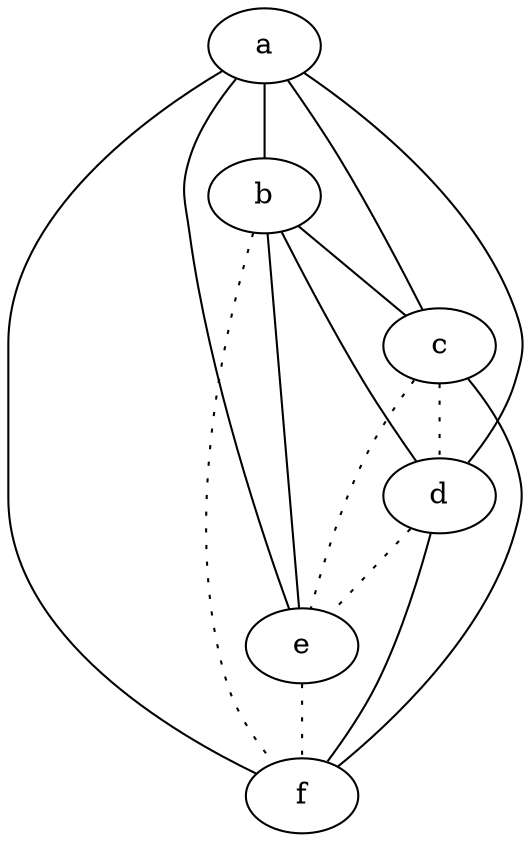 graph {
a -- b;
a -- c;
a -- d;
a -- e;
a -- f;
b -- c;
b -- d;
b -- e;
b -- f [style=dotted];
c -- d [style=dotted];
c -- e [style=dotted];
c -- f;
d -- e [style=dotted];
d -- f;
e -- f [style=dotted];
}
